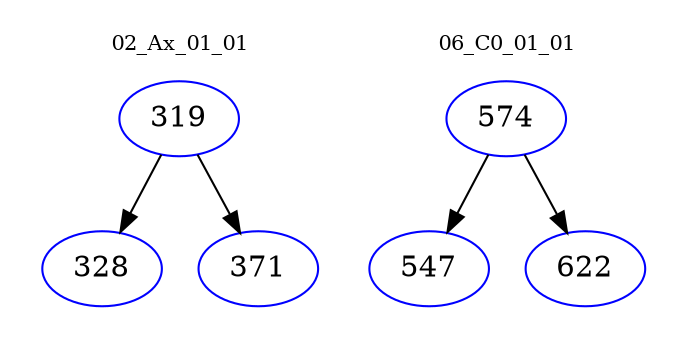 digraph{
subgraph cluster_0 {
color = white
label = "02_Ax_01_01";
fontsize=10;
T0_319 [label="319", color="blue"]
T0_319 -> T0_328 [color="black"]
T0_328 [label="328", color="blue"]
T0_319 -> T0_371 [color="black"]
T0_371 [label="371", color="blue"]
}
subgraph cluster_1 {
color = white
label = "06_C0_01_01";
fontsize=10;
T1_574 [label="574", color="blue"]
T1_574 -> T1_547 [color="black"]
T1_547 [label="547", color="blue"]
T1_574 -> T1_622 [color="black"]
T1_622 [label="622", color="blue"]
}
}
